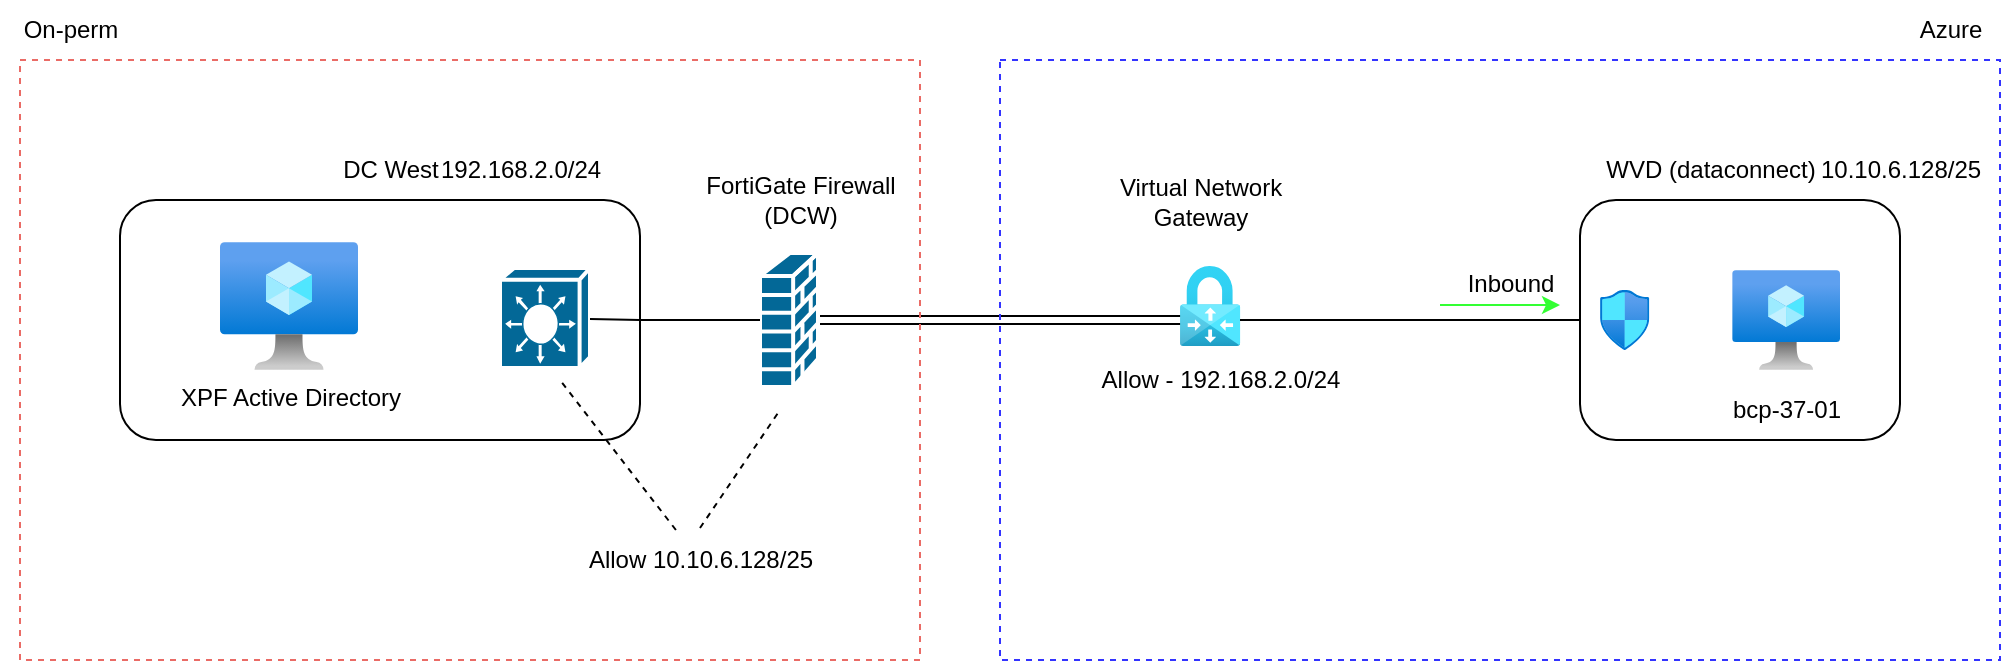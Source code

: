 <mxfile version="20.3.7" type="github"><diagram id="qR5Qij1ExGeT-bahXMy3" name="Page-1"><mxGraphModel dx="1822" dy="762" grid="1" gridSize="10" guides="1" tooltips="1" connect="1" arrows="1" fold="1" page="0" pageScale="1" pageWidth="850" pageHeight="1100" math="0" shadow="0"><root><mxCell id="0"/><mxCell id="1" parent="0"/><mxCell id="nBxXRH6Y-UtxdfHr3g79-1" value="" style="rounded=1;whiteSpace=wrap;html=1;fillColor=none;" vertex="1" parent="1"><mxGeometry x="-260" y="200" width="260" height="120" as="geometry"/></mxCell><mxCell id="nBxXRH6Y-UtxdfHr3g79-2" value="" style="rounded=1;whiteSpace=wrap;html=1;fillColor=none;" vertex="1" parent="1"><mxGeometry x="470" y="200" width="160" height="120" as="geometry"/></mxCell><mxCell id="nBxXRH6Y-UtxdfHr3g79-3" value="DC West" style="text;html=1;align=center;verticalAlign=middle;resizable=0;points=[];autosize=1;strokeColor=none;fillColor=none;" vertex="1" parent="1"><mxGeometry x="-160" y="170" width="70" height="30" as="geometry"/></mxCell><mxCell id="nBxXRH6Y-UtxdfHr3g79-4" value="WVD (dataconnect)" style="text;html=1;align=center;verticalAlign=middle;resizable=0;points=[];autosize=1;strokeColor=none;fillColor=none;" vertex="1" parent="1"><mxGeometry x="470" y="170" width="130" height="30" as="geometry"/></mxCell><mxCell id="nBxXRH6Y-UtxdfHr3g79-5" value="" style="shape=link;html=1;rounded=0;exitX=1;exitY=0.5;exitDx=0;exitDy=0;exitPerimeter=0;entryX=0.033;entryY=0.675;entryDx=0;entryDy=0;entryPerimeter=0;" edge="1" parent="1" source="nBxXRH6Y-UtxdfHr3g79-15" target="nBxXRH6Y-UtxdfHr3g79-22"><mxGeometry width="100" relative="1" as="geometry"><mxPoint x="120" y="260" as="sourcePoint"/><mxPoint x="250" y="260" as="targetPoint"/></mxGeometry></mxCell><mxCell id="nBxXRH6Y-UtxdfHr3g79-6" value="192.168.2.0/24" style="text;html=1;align=center;verticalAlign=middle;resizable=0;points=[];autosize=1;strokeColor=none;fillColor=none;" vertex="1" parent="1"><mxGeometry x="-110" y="170" width="100" height="30" as="geometry"/></mxCell><mxCell id="nBxXRH6Y-UtxdfHr3g79-7" value="10.10.6.128/25" style="text;html=1;align=center;verticalAlign=middle;resizable=0;points=[];autosize=1;strokeColor=none;fillColor=none;" vertex="1" parent="1"><mxGeometry x="580" y="170" width="100" height="30" as="geometry"/></mxCell><mxCell id="nBxXRH6Y-UtxdfHr3g79-8" value="Azure" style="text;html=1;align=center;verticalAlign=middle;resizable=0;points=[];autosize=1;strokeColor=none;fillColor=none;" vertex="1" parent="1"><mxGeometry x="630" y="100" width="50" height="30" as="geometry"/></mxCell><mxCell id="nBxXRH6Y-UtxdfHr3g79-9" value="On-perm" style="text;html=1;align=center;verticalAlign=middle;resizable=0;points=[];autosize=1;strokeColor=none;fillColor=none;" vertex="1" parent="1"><mxGeometry x="-320" y="100" width="70" height="30" as="geometry"/></mxCell><mxCell id="nBxXRH6Y-UtxdfHr3g79-10" value="" style="aspect=fixed;html=1;points=[];align=center;image;fontSize=12;image=img/lib/azure2/networking/Network_Security_Groups.svg;" vertex="1" parent="1"><mxGeometry x="480" y="245" width="24.71" height="30" as="geometry"/></mxCell><mxCell id="nBxXRH6Y-UtxdfHr3g79-11" value="" style="aspect=fixed;html=1;points=[];align=center;image;fontSize=12;image=img/lib/azure2/compute/Virtual_Machine.svg;fillColor=none;" vertex="1" parent="1"><mxGeometry x="546.1" y="235" width="53.9" height="50" as="geometry"/></mxCell><mxCell id="nBxXRH6Y-UtxdfHr3g79-12" value="" style="aspect=fixed;html=1;points=[];align=center;image;fontSize=12;image=img/lib/azure2/compute/Virtual_Machine.svg;fillColor=none;" vertex="1" parent="1"><mxGeometry x="-210" y="221" width="69" height="64" as="geometry"/></mxCell><mxCell id="nBxXRH6Y-UtxdfHr3g79-13" value="XPF Active Directory" style="text;html=1;align=center;verticalAlign=middle;resizable=0;points=[];autosize=1;strokeColor=none;fillColor=none;" vertex="1" parent="1"><mxGeometry x="-240.5" y="284" width="130" height="30" as="geometry"/></mxCell><mxCell id="nBxXRH6Y-UtxdfHr3g79-14" value="bcp-37-01" style="text;html=1;align=center;verticalAlign=middle;resizable=0;points=[];autosize=1;strokeColor=none;fillColor=none;" vertex="1" parent="1"><mxGeometry x="533.05" y="290" width="80" height="30" as="geometry"/></mxCell><mxCell id="nBxXRH6Y-UtxdfHr3g79-15" value="" style="shape=mxgraph.cisco.security.firewall;sketch=0;html=1;pointerEvents=1;dashed=0;fillColor=#036897;strokeColor=#ffffff;strokeWidth=2;verticalLabelPosition=bottom;verticalAlign=top;align=center;outlineConnect=0;" vertex="1" parent="1"><mxGeometry x="60" y="226.5" width="29" height="67" as="geometry"/></mxCell><mxCell id="nBxXRH6Y-UtxdfHr3g79-16" value="" style="endArrow=none;html=1;rounded=0;" edge="1" parent="1" source="nBxXRH6Y-UtxdfHr3g79-1" target="nBxXRH6Y-UtxdfHr3g79-15"><mxGeometry width="50" height="50" relative="1" as="geometry"><mxPoint x="-20" y="390" as="sourcePoint"/><mxPoint x="30" y="340" as="targetPoint"/></mxGeometry></mxCell><mxCell id="nBxXRH6Y-UtxdfHr3g79-17" value="FortiGate Firewall&lt;br&gt;(DCW)" style="text;html=1;align=center;verticalAlign=middle;resizable=0;points=[];autosize=1;strokeColor=none;fillColor=none;" vertex="1" parent="1"><mxGeometry x="20" y="180" width="120" height="40" as="geometry"/></mxCell><mxCell id="nBxXRH6Y-UtxdfHr3g79-18" value="" style="shape=mxgraph.cisco.switches.layer_3_switch;sketch=0;html=1;pointerEvents=1;dashed=0;fillColor=#036897;strokeColor=#ffffff;strokeWidth=2;verticalLabelPosition=bottom;verticalAlign=top;align=center;outlineConnect=0;" vertex="1" parent="1"><mxGeometry x="-70" y="234" width="45" height="50" as="geometry"/></mxCell><mxCell id="nBxXRH6Y-UtxdfHr3g79-19" value="" style="endArrow=none;html=1;rounded=0;entryX=1;entryY=0.5;entryDx=0;entryDy=0;" edge="1" parent="1" source="nBxXRH6Y-UtxdfHr3g79-18" target="nBxXRH6Y-UtxdfHr3g79-1"><mxGeometry width="50" height="50" relative="1" as="geometry"><mxPoint x="-40" y="390" as="sourcePoint"/><mxPoint x="10" y="340" as="targetPoint"/></mxGeometry></mxCell><mxCell id="nBxXRH6Y-UtxdfHr3g79-20" value="" style="endArrow=classic;html=1;rounded=0;strokeColor=#33FF33;" edge="1" parent="1"><mxGeometry width="50" height="50" relative="1" as="geometry"><mxPoint x="400" y="252.5" as="sourcePoint"/><mxPoint x="460" y="252.5" as="targetPoint"/></mxGeometry></mxCell><mxCell id="nBxXRH6Y-UtxdfHr3g79-21" value="Inbound" style="text;html=1;align=center;verticalAlign=middle;resizable=0;points=[];autosize=1;strokeColor=none;fillColor=none;" vertex="1" parent="1"><mxGeometry x="400" y="226.5" width="70" height="30" as="geometry"/></mxCell><mxCell id="nBxXRH6Y-UtxdfHr3g79-22" value="" style="aspect=fixed;html=1;points=[];align=center;image;fontSize=12;image=img/lib/azure2/networking/Virtual_Network_Gateways.svg;fillColor=none;" vertex="1" parent="1"><mxGeometry x="270" y="233" width="30.14" height="40" as="geometry"/></mxCell><mxCell id="nBxXRH6Y-UtxdfHr3g79-23" value="" style="endArrow=none;html=1;rounded=0;strokeColor=#000000;entryX=0;entryY=0.5;entryDx=0;entryDy=0;" edge="1" parent="1" target="nBxXRH6Y-UtxdfHr3g79-2"><mxGeometry width="50" height="50" relative="1" as="geometry"><mxPoint x="300" y="260" as="sourcePoint"/><mxPoint x="410" y="280" as="targetPoint"/></mxGeometry></mxCell><mxCell id="nBxXRH6Y-UtxdfHr3g79-24" value="Virtual Network&lt;br&gt;Gateway" style="text;html=1;align=center;verticalAlign=middle;resizable=0;points=[];autosize=1;strokeColor=none;fillColor=none;" vertex="1" parent="1"><mxGeometry x="230" y="181" width="100" height="40" as="geometry"/></mxCell><mxCell id="nBxXRH6Y-UtxdfHr3g79-25" value="Allow - 192.168.2.0/24" style="text;html=1;align=center;verticalAlign=middle;resizable=0;points=[];autosize=1;strokeColor=none;fillColor=none;" vertex="1" parent="1"><mxGeometry x="220" y="275" width="140" height="30" as="geometry"/></mxCell><mxCell id="nBxXRH6Y-UtxdfHr3g79-26" value="Allow 10.10.6.128/25" style="text;html=1;align=center;verticalAlign=middle;resizable=0;points=[];autosize=1;strokeColor=none;fillColor=none;" vertex="1" parent="1"><mxGeometry x="-40" y="365" width="140" height="30" as="geometry"/></mxCell><mxCell id="nBxXRH6Y-UtxdfHr3g79-27" value="" style="endArrow=none;html=1;rounded=0;strokeColor=#000000;exitX=0.5;exitY=-0.033;exitDx=0;exitDy=0;exitPerimeter=0;dashed=1;" edge="1" parent="1" source="nBxXRH6Y-UtxdfHr3g79-26"><mxGeometry width="50" height="50" relative="1" as="geometry"><mxPoint x="20" y="355" as="sourcePoint"/><mxPoint x="70" y="305" as="targetPoint"/></mxGeometry></mxCell><mxCell id="nBxXRH6Y-UtxdfHr3g79-28" value="" style="endArrow=none;html=1;rounded=0;strokeColor=#000000;exitX=0.414;exitY=0;exitDx=0;exitDy=0;exitPerimeter=0;dashed=1;" edge="1" parent="1" source="nBxXRH6Y-UtxdfHr3g79-26"><mxGeometry width="50" height="50" relative="1" as="geometry"><mxPoint x="-90" y="340" as="sourcePoint"/><mxPoint x="-40" y="290" as="targetPoint"/></mxGeometry></mxCell><mxCell id="nBxXRH6Y-UtxdfHr3g79-29" value="" style="rounded=0;whiteSpace=wrap;html=1;fillColor=none;dashed=1;strokeColor=#EA6B66;strokeWidth=1;" vertex="1" parent="1"><mxGeometry x="-310" y="130" width="450" height="300" as="geometry"/></mxCell><mxCell id="nBxXRH6Y-UtxdfHr3g79-30" value="" style="rounded=0;whiteSpace=wrap;html=1;dashed=1;strokeColor=#3333FF;strokeWidth=1;fillColor=none;" vertex="1" parent="1"><mxGeometry x="180" y="130" width="500" height="300" as="geometry"/></mxCell></root></mxGraphModel></diagram></mxfile>